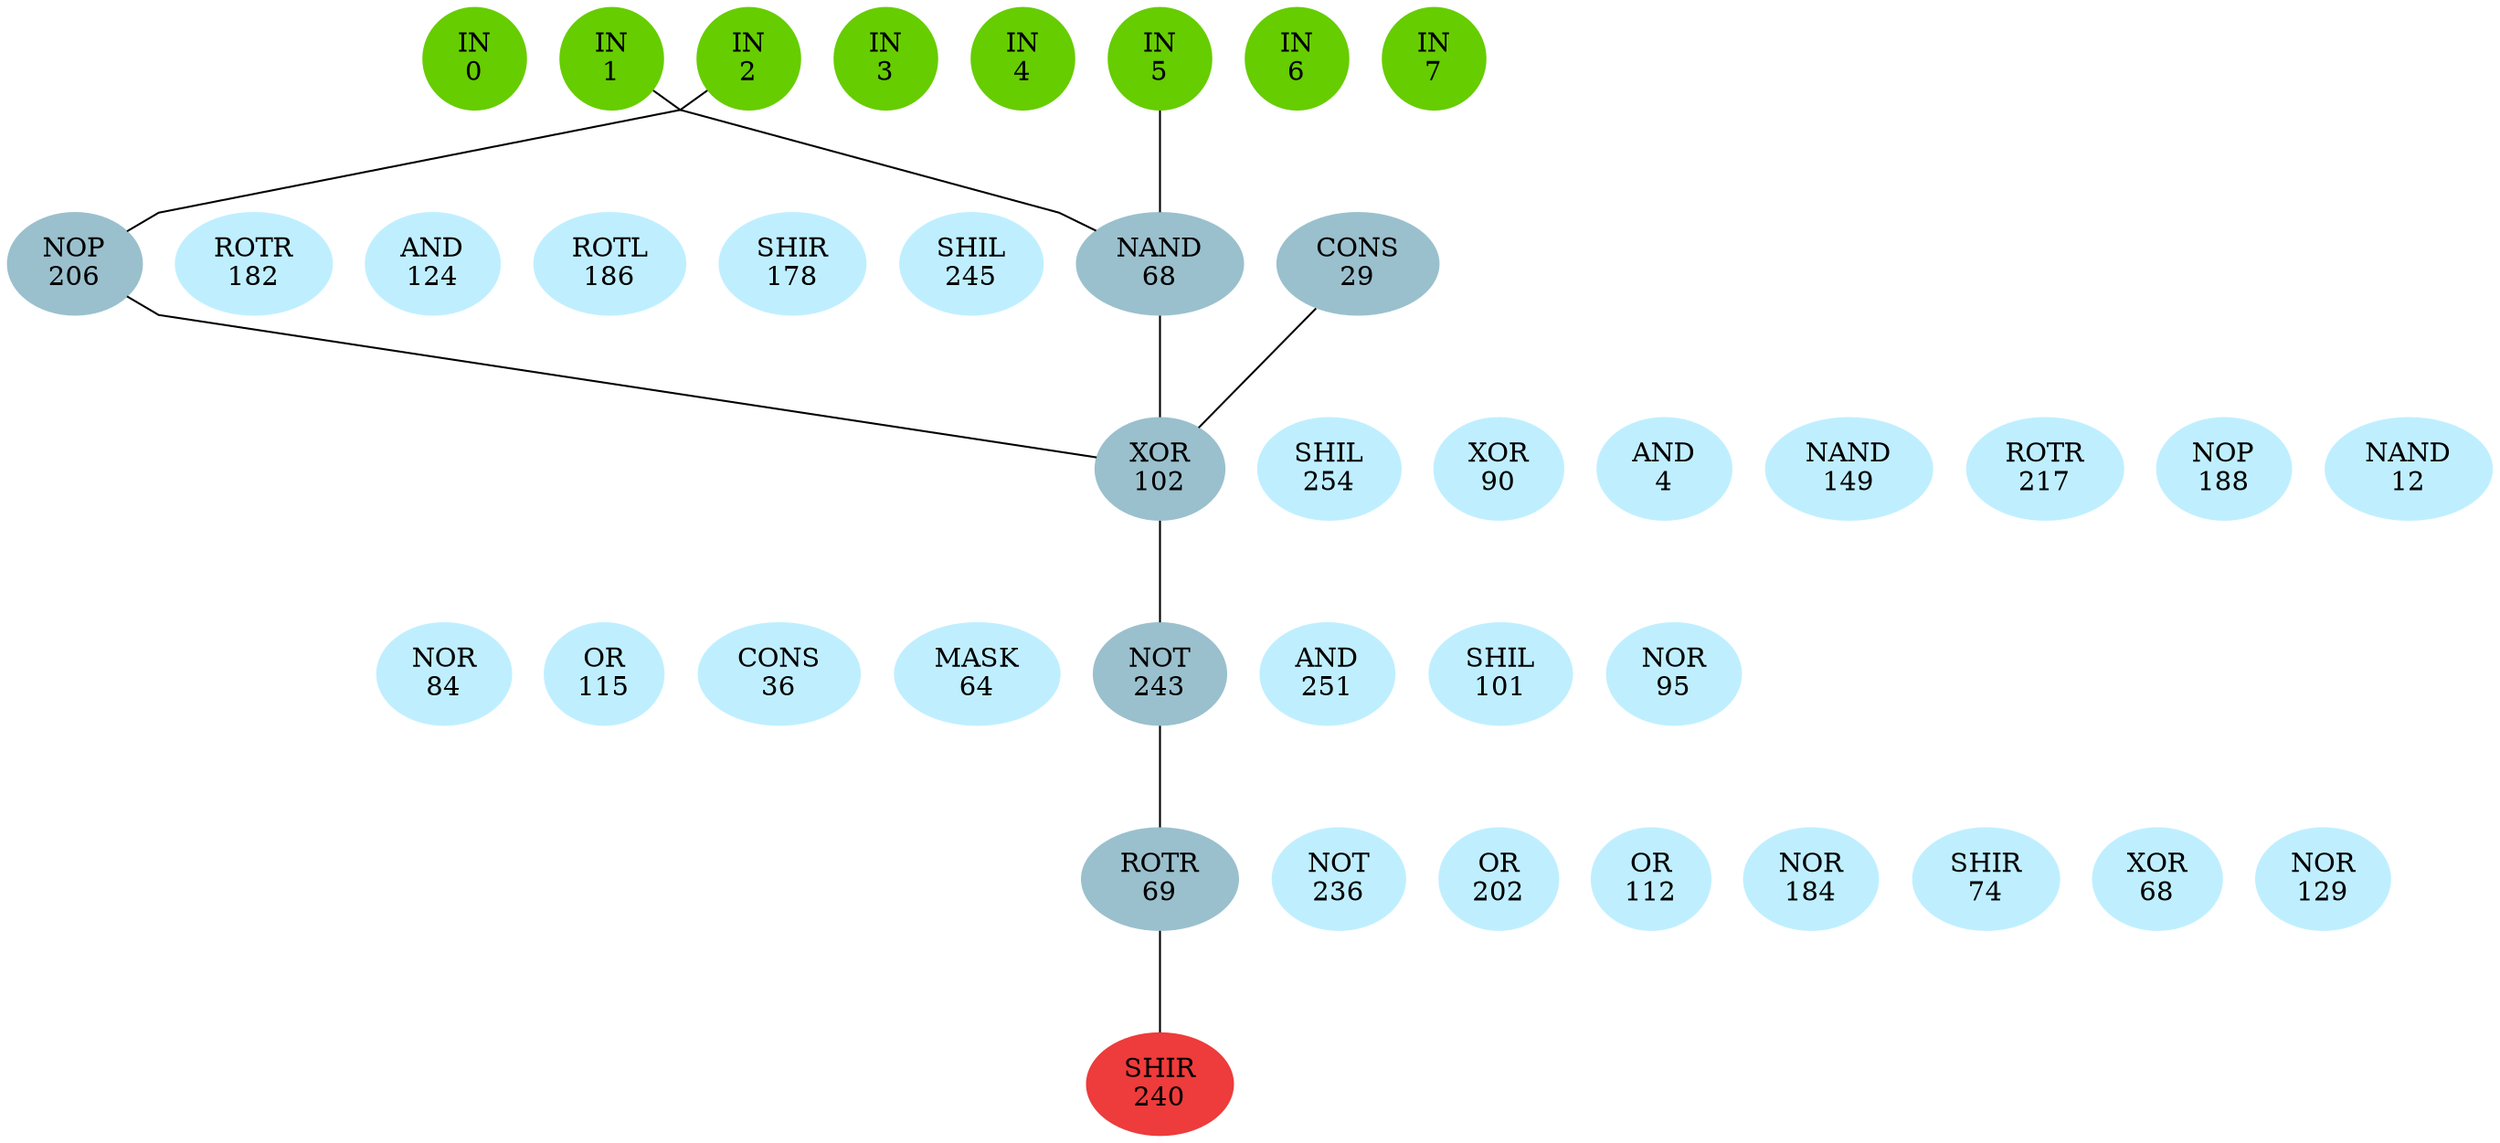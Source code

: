 graph EACircuit {
rankdir=BT;
ranksep=0.75;
ordering=out;
splines=polyline;
node [style=filled, color=lightblue2];

{ rank=same;
node [color=chartreuse3];
"-1_0"[label="IN\n0"];
node [color=chartreuse3];
"-1_1"[label="IN\n1"];
node [color=chartreuse3];
"-1_2"[label="IN\n2"];
node [color=chartreuse3];
"-1_3"[label="IN\n3"];
node [color=chartreuse3];
"-1_4"[label="IN\n4"];
node [color=chartreuse3];
"-1_5"[label="IN\n5"];
node [color=chartreuse3];
"-1_6"[label="IN\n6"];
node [color=chartreuse3];
"-1_7"[label="IN\n7"];
}
{ rank=same;
node [color=lightblue3];
"0_0"[label="NOP\n206"];
node [color=lightblue1];
"0_1"[label="ROTR\n182"];
node [color=lightblue1];
"0_2"[label="AND\n124"];
node [color=lightblue1];
"0_3"[label="ROTL\n186"];
node [color=lightblue1];
"0_4"[label="SHIR\n178"];
node [color=lightblue1];
"0_5"[label="SHIL\n245"];
node [color=lightblue3];
"0_6"[label="NAND\n68"];
node [color=lightblue3];
"0_7"[label="CONS\n29"];
}
{ rank=same;
node [color=lightblue3];
"1_0"[label="XOR\n102"];
node [color=lightblue1];
"1_1"[label="SHIL\n254"];
node [color=lightblue1];
"1_2"[label="XOR\n90"];
node [color=lightblue1];
"1_3"[label="AND\n4"];
node [color=lightblue1];
"1_4"[label="NAND\n149"];
node [color=lightblue1];
"1_5"[label="ROTR\n217"];
node [color=lightblue1];
"1_6"[label="NOP\n188"];
node [color=lightblue1];
"1_7"[label="NAND\n12"];
}
{ rank=same;
node [color=lightblue1];
"2_0"[label="NOR\n84"];
node [color=lightblue1];
"2_1"[label="OR\n115"];
node [color=lightblue1];
"2_2"[label="CONS\n36"];
node [color=lightblue1];
"2_3"[label="MASK\n64"];
node [color=lightblue3];
"2_4"[label="NOT\n243"];
node [color=lightblue1];
"2_5"[label="AND\n251"];
node [color=lightblue1];
"2_6"[label="SHIL\n101"];
node [color=lightblue1];
"2_7"[label="NOR\n95"];
}
{ rank=same;
node [color=lightblue3];
"3_0"[label="ROTR\n69"];
node [color=lightblue1];
"3_1"[label="NOT\n236"];
node [color=lightblue1];
"3_2"[label="OR\n202"];
node [color=lightblue1];
"3_3"[label="OR\n112"];
node [color=lightblue1];
"3_4"[label="NOR\n184"];
node [color=lightblue1];
"3_5"[label="SHIR\n74"];
node [color=lightblue1];
"3_6"[label="XOR\n68"];
node [color=lightblue1];
"3_7"[label="NOR\n129"];
}
{ rank=same;
node [color=brown2];
"4_0"[label="SHIR\n240"];
}
edge[style=invis];
"-1_0" -- "-1_1" -- "-1_2" -- "-1_3" -- "-1_4" -- "-1_5" -- "-1_6" -- "-1_7";
"0_0" -- "0_1" -- "0_2" -- "0_3" -- "0_4" -- "0_5" -- "0_6" -- "0_7";
"1_0" -- "1_1" -- "1_2" -- "1_3" -- "1_4" -- "1_5" -- "1_6" -- "1_7";
"2_0" -- "2_1" -- "2_2" -- "2_3" -- "2_4" -- "2_5" -- "2_6" -- "2_7";
"3_0" -- "3_1" -- "3_2" -- "3_3" -- "3_4" -- "3_5" -- "3_6" -- "3_7";
"4_0" -- "4_0";
edge[style=solid];
"0_0" -- "-1_2";
"0_6" -- "-1_1";
"0_6" -- "-1_5";
"1_0" -- "0_0";
"1_0" -- "0_6";
"1_0" -- "0_7";
"2_4" -- "1_0";
"3_0" -- "2_4";
"4_0" -- "3_0";
}